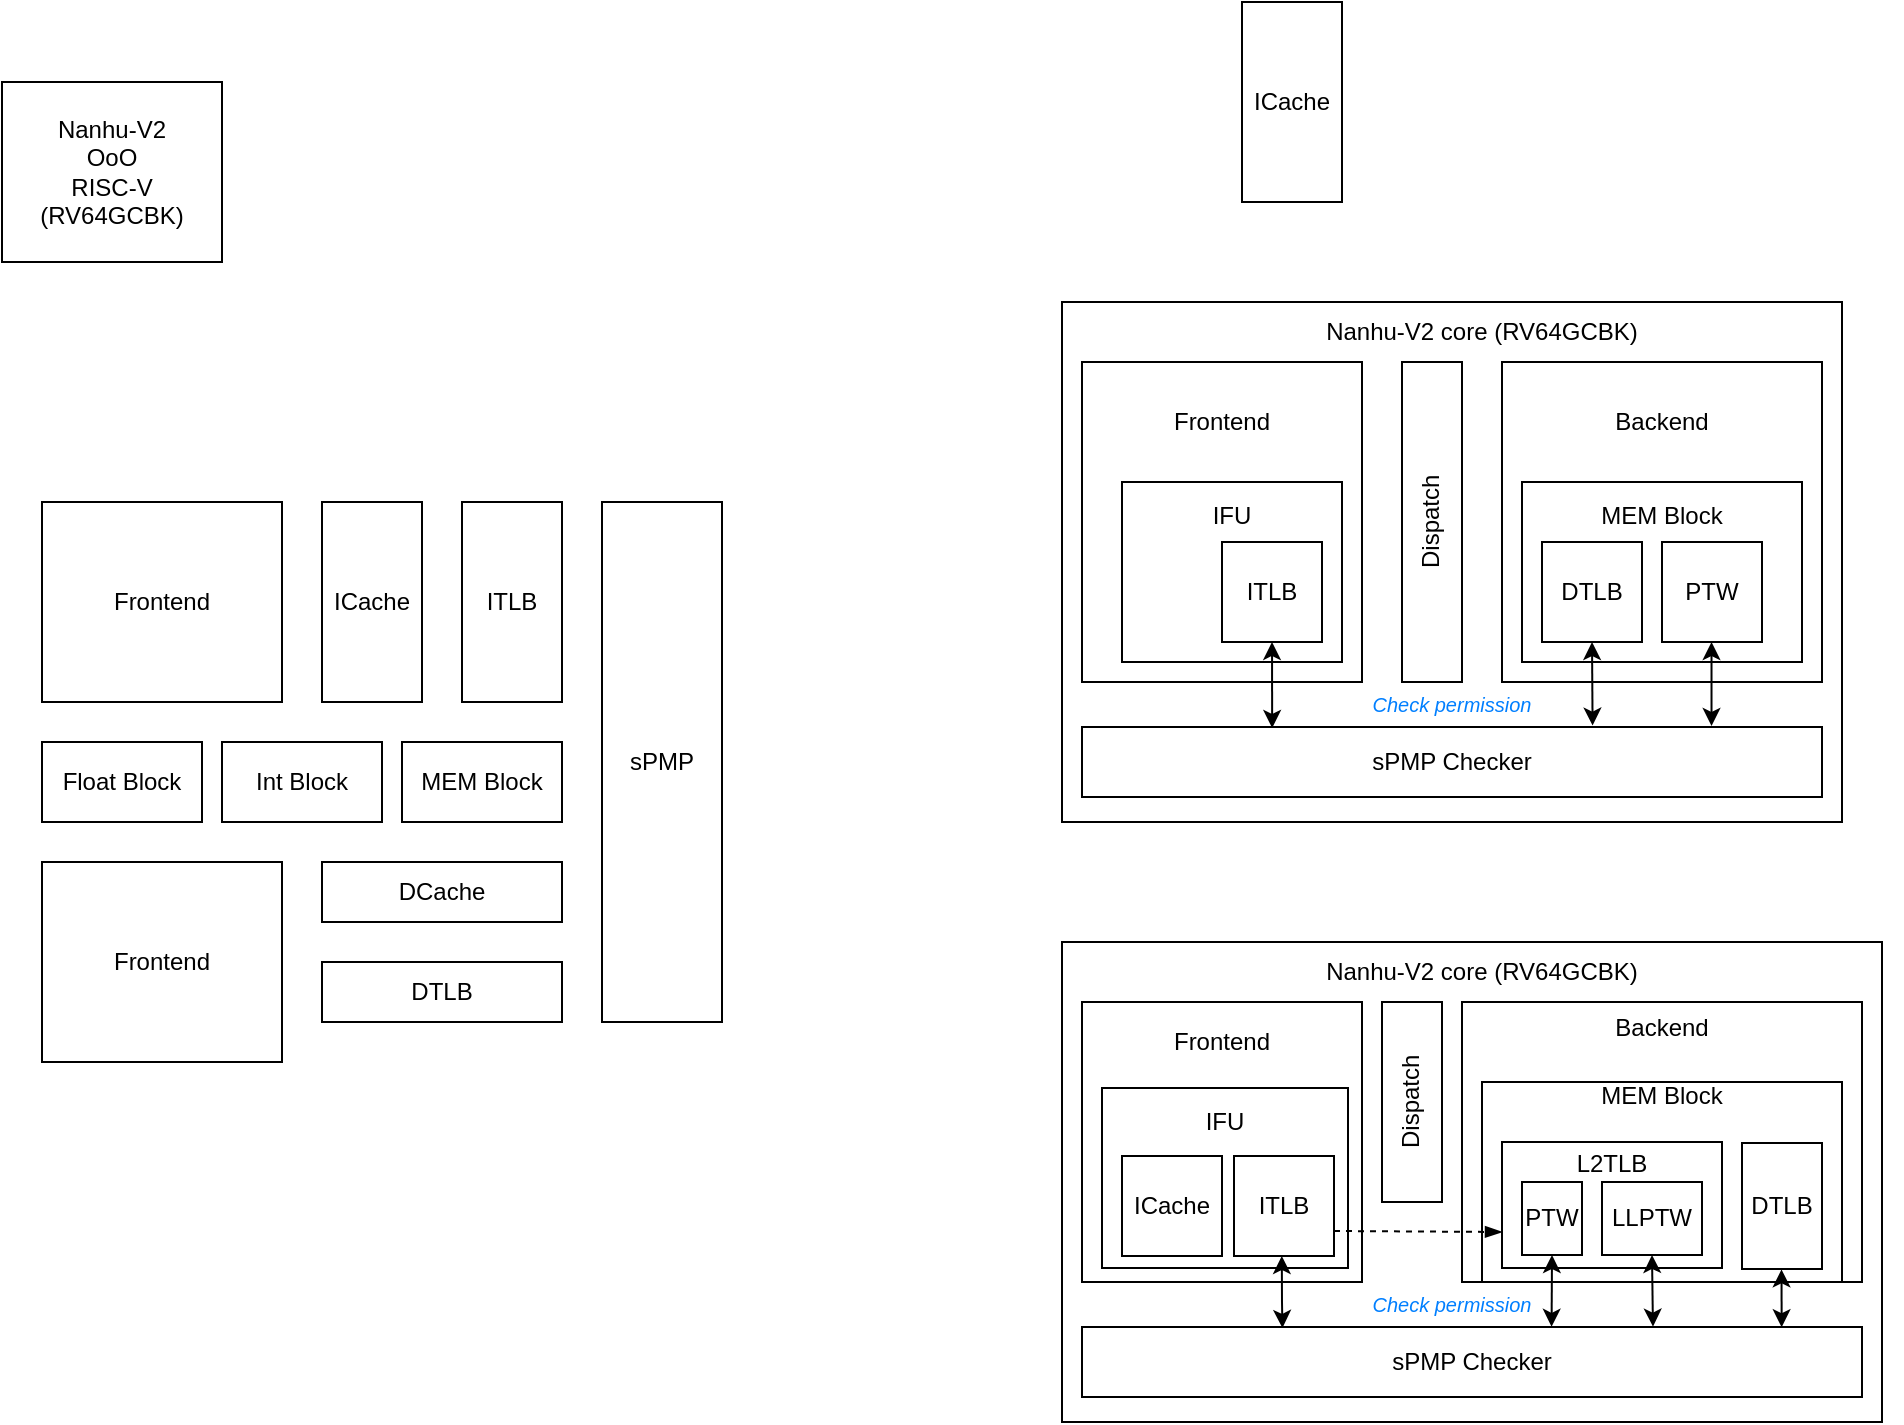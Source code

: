 <mxfile version="24.2.3" type="github">
  <diagram name="第 1 页" id="ynbWtSUoUX-ZjngtIT1S">
    <mxGraphModel dx="2314" dy="1098" grid="1" gridSize="10" guides="1" tooltips="1" connect="1" arrows="1" fold="1" page="1" pageScale="1" pageWidth="827" pageHeight="1169" math="0" shadow="0">
      <root>
        <mxCell id="0" />
        <mxCell id="1" parent="0" />
        <mxCell id="TBJRazzx7p23CoDuYq6t-28" value="" style="rounded=0;whiteSpace=wrap;html=1;" parent="1" vertex="1">
          <mxGeometry x="710" y="380" width="390" height="260" as="geometry" />
        </mxCell>
        <mxCell id="TBJRazzx7p23CoDuYq6t-25" value="Backend&lt;div&gt;&lt;br&gt;&lt;/div&gt;&lt;div&gt;&lt;br&gt;&lt;/div&gt;&lt;div&gt;&lt;br&gt;&lt;/div&gt;&lt;div&gt;&lt;br&gt;&lt;/div&gt;&lt;div&gt;&lt;br&gt;&lt;/div&gt;&lt;div&gt;&lt;br&gt;&lt;/div&gt;&lt;div&gt;&lt;br&gt;&lt;/div&gt;" style="rounded=0;whiteSpace=wrap;html=1;" parent="1" vertex="1">
          <mxGeometry x="930" y="410" width="160" height="160" as="geometry" />
        </mxCell>
        <mxCell id="TBJRazzx7p23CoDuYq6t-1" value="Nanhu-V2&lt;div&gt;OoO&lt;/div&gt;&lt;div&gt;RISC-V&lt;/div&gt;&lt;div&gt;(RV64GCBK)&lt;/div&gt;" style="rounded=0;whiteSpace=wrap;html=1;" parent="1" vertex="1">
          <mxGeometry x="180" y="270" width="110" height="90" as="geometry" />
        </mxCell>
        <mxCell id="TBJRazzx7p23CoDuYq6t-2" value="Frontend" style="rounded=0;whiteSpace=wrap;html=1;" parent="1" vertex="1">
          <mxGeometry x="200" y="480" width="120" height="100" as="geometry" />
        </mxCell>
        <mxCell id="TBJRazzx7p23CoDuYq6t-6" value="Float Block" style="rounded=0;whiteSpace=wrap;html=1;" parent="1" vertex="1">
          <mxGeometry x="200" y="600" width="80" height="40" as="geometry" />
        </mxCell>
        <mxCell id="TBJRazzx7p23CoDuYq6t-7" value="Int Block" style="rounded=0;whiteSpace=wrap;html=1;" parent="1" vertex="1">
          <mxGeometry x="290" y="600" width="80" height="40" as="geometry" />
        </mxCell>
        <mxCell id="TBJRazzx7p23CoDuYq6t-8" value="MEM Block" style="rounded=0;whiteSpace=wrap;html=1;" parent="1" vertex="1">
          <mxGeometry x="380" y="600" width="80" height="40" as="geometry" />
        </mxCell>
        <mxCell id="TBJRazzx7p23CoDuYq6t-9" value="sPMP" style="rounded=0;whiteSpace=wrap;html=1;" parent="1" vertex="1">
          <mxGeometry x="480" y="480" width="60" height="260" as="geometry" />
        </mxCell>
        <mxCell id="TBJRazzx7p23CoDuYq6t-10" value="ICache" style="rounded=0;whiteSpace=wrap;html=1;" parent="1" vertex="1">
          <mxGeometry x="340" y="480" width="50" height="100" as="geometry" />
        </mxCell>
        <mxCell id="TBJRazzx7p23CoDuYq6t-11" value="ITLB" style="rounded=0;whiteSpace=wrap;html=1;" parent="1" vertex="1">
          <mxGeometry x="410" y="480" width="50" height="100" as="geometry" />
        </mxCell>
        <mxCell id="TBJRazzx7p23CoDuYq6t-12" value="Frontend" style="rounded=0;whiteSpace=wrap;html=1;" parent="1" vertex="1">
          <mxGeometry x="200" y="660" width="120" height="100" as="geometry" />
        </mxCell>
        <mxCell id="TBJRazzx7p23CoDuYq6t-13" value="DCache" style="rounded=0;whiteSpace=wrap;html=1;" parent="1" vertex="1">
          <mxGeometry x="340" y="660" width="120" height="30" as="geometry" />
        </mxCell>
        <mxCell id="TBJRazzx7p23CoDuYq6t-14" value="DTLB" style="rounded=0;whiteSpace=wrap;html=1;" parent="1" vertex="1">
          <mxGeometry x="340" y="710" width="120" height="30" as="geometry" />
        </mxCell>
        <mxCell id="TBJRazzx7p23CoDuYq6t-15" value="Frontend&lt;div&gt;&lt;br&gt;&lt;/div&gt;&lt;div&gt;&lt;br&gt;&lt;/div&gt;&lt;div&gt;&lt;br&gt;&lt;/div&gt;&lt;div&gt;&lt;br&gt;&lt;/div&gt;&lt;div&gt;&lt;br&gt;&lt;/div&gt;&lt;div&gt;&lt;br&gt;&lt;/div&gt;&lt;div&gt;&lt;br&gt;&lt;/div&gt;" style="rounded=0;whiteSpace=wrap;html=1;" parent="1" vertex="1">
          <mxGeometry x="720" y="410" width="140" height="160" as="geometry" />
        </mxCell>
        <mxCell id="TBJRazzx7p23CoDuYq6t-16" value="Dispatch" style="rounded=0;whiteSpace=wrap;html=1;textDirection=vertical-rl;rotation=-180;" parent="1" vertex="1">
          <mxGeometry x="880" y="410" width="30" height="160" as="geometry" />
        </mxCell>
        <mxCell id="TBJRazzx7p23CoDuYq6t-18" value="MEM Block&lt;div&gt;&lt;br&gt;&lt;/div&gt;&lt;div&gt;&lt;br&gt;&lt;/div&gt;&lt;div&gt;&lt;br&gt;&lt;/div&gt;&lt;div&gt;&lt;br&gt;&lt;/div&gt;" style="rounded=0;whiteSpace=wrap;html=1;" parent="1" vertex="1">
          <mxGeometry x="940" y="470" width="140" height="90" as="geometry" />
        </mxCell>
        <mxCell id="TBJRazzx7p23CoDuYq6t-19" value="sPMP Checker" style="rounded=0;whiteSpace=wrap;html=1;" parent="1" vertex="1">
          <mxGeometry x="720" y="592.5" width="370" height="35" as="geometry" />
        </mxCell>
        <mxCell id="TBJRazzx7p23CoDuYq6t-20" value="ICache" style="rounded=0;whiteSpace=wrap;html=1;" parent="1" vertex="1">
          <mxGeometry x="800" y="230" width="50" height="100" as="geometry" />
        </mxCell>
        <mxCell id="TBJRazzx7p23CoDuYq6t-24" value="DTLB" style="rounded=0;whiteSpace=wrap;html=1;" parent="1" vertex="1">
          <mxGeometry x="950" y="500" width="50" height="50" as="geometry" />
        </mxCell>
        <mxCell id="TBJRazzx7p23CoDuYq6t-26" value="PTW" style="rounded=0;whiteSpace=wrap;html=1;" parent="1" vertex="1">
          <mxGeometry x="1010" y="500" width="50" height="50" as="geometry" />
        </mxCell>
        <mxCell id="FsG2ZIIOOENPIE4-35Po-1" value="&lt;div&gt;IFU&lt;/div&gt;&lt;div&gt;&lt;br&gt;&lt;/div&gt;&lt;div&gt;&lt;br&gt;&lt;/div&gt;&lt;div&gt;&lt;br&gt;&lt;/div&gt;&lt;div&gt;&lt;br&gt;&lt;/div&gt;" style="rounded=0;whiteSpace=wrap;html=1;" parent="1" vertex="1">
          <mxGeometry x="740" y="470" width="110" height="90" as="geometry" />
        </mxCell>
        <mxCell id="TBJRazzx7p23CoDuYq6t-29" value="Nanhu-V2 core (RV64GCBK)" style="text;html=1;align=center;verticalAlign=middle;whiteSpace=wrap;rounded=0;" parent="1" vertex="1">
          <mxGeometry x="710" y="380" width="420" height="30" as="geometry" />
        </mxCell>
        <mxCell id="TBJRazzx7p23CoDuYq6t-30" value="" style="endArrow=classic;startArrow=classic;html=1;rounded=0;entryX=0.5;entryY=1;entryDx=0;entryDy=0;exitX=0.257;exitY=0.014;exitDx=0;exitDy=0;exitPerimeter=0;" parent="1" source="TBJRazzx7p23CoDuYq6t-19" target="TBJRazzx7p23CoDuYq6t-21" edge="1">
          <mxGeometry width="50" height="50" relative="1" as="geometry">
            <mxPoint x="820" y="440" as="sourcePoint" />
            <mxPoint x="870" y="390" as="targetPoint" />
          </mxGeometry>
        </mxCell>
        <mxCell id="TBJRazzx7p23CoDuYq6t-31" value="" style="endArrow=classic;startArrow=classic;html=1;rounded=0;entryX=0.5;entryY=1;entryDx=0;entryDy=0;exitX=0.69;exitY=-0.02;exitDx=0;exitDy=0;exitPerimeter=0;" parent="1" source="TBJRazzx7p23CoDuYq6t-19" target="TBJRazzx7p23CoDuYq6t-24" edge="1">
          <mxGeometry width="50" height="50" relative="1" as="geometry">
            <mxPoint x="970" y="591" as="sourcePoint" />
            <mxPoint x="970" y="560" as="targetPoint" />
          </mxGeometry>
        </mxCell>
        <mxCell id="TBJRazzx7p23CoDuYq6t-32" value="" style="endArrow=classic;startArrow=classic;html=1;rounded=0;entryX=0.5;entryY=1;entryDx=0;entryDy=0;exitX=0.69;exitY=-0.02;exitDx=0;exitDy=0;exitPerimeter=0;" parent="1" edge="1">
          <mxGeometry width="50" height="50" relative="1" as="geometry">
            <mxPoint x="1034.76" y="592" as="sourcePoint" />
            <mxPoint x="1034.76" y="550" as="targetPoint" />
          </mxGeometry>
        </mxCell>
        <mxCell id="TBJRazzx7p23CoDuYq6t-33" value="&lt;i&gt;&lt;font color=&quot;#007fff&quot; style=&quot;font-size: 10px;&quot;&gt;Check permission&lt;/font&gt;&lt;/i&gt;" style="text;html=1;align=center;verticalAlign=middle;whiteSpace=wrap;rounded=0;" parent="1" vertex="1">
          <mxGeometry x="840" y="570" width="130" height="22.5" as="geometry" />
        </mxCell>
        <mxCell id="TBJRazzx7p23CoDuYq6t-21" value="ITLB" style="rounded=0;whiteSpace=wrap;html=1;" parent="1" vertex="1">
          <mxGeometry x="790" y="500" width="50" height="50" as="geometry" />
        </mxCell>
        <mxCell id="FsG2ZIIOOENPIE4-35Po-28" value="" style="rounded=0;whiteSpace=wrap;html=1;" parent="1" vertex="1">
          <mxGeometry x="710" y="700" width="410" height="240" as="geometry" />
        </mxCell>
        <mxCell id="FsG2ZIIOOENPIE4-35Po-29" value="Backend&lt;div&gt;&lt;br&gt;&lt;/div&gt;&lt;div&gt;&lt;br&gt;&lt;/div&gt;&lt;div&gt;&lt;br&gt;&lt;/div&gt;&lt;div&gt;&lt;br&gt;&lt;/div&gt;&lt;div&gt;&lt;br&gt;&lt;/div&gt;&lt;div&gt;&lt;br&gt;&lt;/div&gt;&lt;div&gt;&lt;br&gt;&lt;/div&gt;&lt;div&gt;&lt;br&gt;&lt;/div&gt;" style="rounded=0;whiteSpace=wrap;html=1;" parent="1" vertex="1">
          <mxGeometry x="910" y="730" width="200" height="140" as="geometry" />
        </mxCell>
        <mxCell id="FsG2ZIIOOENPIE4-35Po-30" value="Frontend&lt;div&gt;&lt;br&gt;&lt;/div&gt;&lt;div&gt;&lt;br&gt;&lt;/div&gt;&lt;div&gt;&lt;br&gt;&lt;/div&gt;&lt;div&gt;&lt;br&gt;&lt;/div&gt;&lt;div&gt;&lt;br&gt;&lt;/div&gt;&lt;div&gt;&lt;br&gt;&lt;/div&gt;&lt;div&gt;&lt;br&gt;&lt;/div&gt;" style="rounded=0;whiteSpace=wrap;html=1;" parent="1" vertex="1">
          <mxGeometry x="720" y="730" width="140" height="140" as="geometry" />
        </mxCell>
        <mxCell id="FsG2ZIIOOENPIE4-35Po-31" value="Dispatch" style="rounded=0;whiteSpace=wrap;html=1;textDirection=vertical-rl;rotation=-180;" parent="1" vertex="1">
          <mxGeometry x="870" y="730" width="30" height="100" as="geometry" />
        </mxCell>
        <mxCell id="FsG2ZIIOOENPIE4-35Po-32" value="MEM Block&lt;div&gt;&lt;br&gt;&lt;/div&gt;&lt;div&gt;&lt;br&gt;&lt;/div&gt;&lt;div&gt;&lt;br&gt;&lt;/div&gt;&lt;div&gt;&lt;br&gt;&lt;/div&gt;&lt;div&gt;&lt;br&gt;&lt;/div&gt;&lt;div&gt;&lt;br&gt;&lt;/div&gt;" style="rounded=0;whiteSpace=wrap;html=1;" parent="1" vertex="1">
          <mxGeometry x="920" y="770" width="180" height="100" as="geometry" />
        </mxCell>
        <mxCell id="FsG2ZIIOOENPIE4-35Po-33" value="sPMP Checker" style="rounded=0;whiteSpace=wrap;html=1;" parent="1" vertex="1">
          <mxGeometry x="720" y="892.5" width="390" height="35" as="geometry" />
        </mxCell>
        <mxCell id="FsG2ZIIOOENPIE4-35Po-34" value="DTLB" style="rounded=0;whiteSpace=wrap;html=1;" parent="1" vertex="1">
          <mxGeometry x="1050" y="800.5" width="40" height="63" as="geometry" />
        </mxCell>
        <mxCell id="FsG2ZIIOOENPIE4-35Po-35" value="L2TLB&lt;div&gt;&lt;br&gt;&lt;/div&gt;&lt;div&gt;&lt;br&gt;&lt;/div&gt;&lt;div&gt;&lt;br&gt;&lt;/div&gt;" style="rounded=0;whiteSpace=wrap;html=1;" parent="1" vertex="1">
          <mxGeometry x="930" y="800" width="110" height="63" as="geometry" />
        </mxCell>
        <mxCell id="FsG2ZIIOOENPIE4-35Po-36" value="&lt;div&gt;IFU&lt;/div&gt;&lt;div&gt;&lt;br&gt;&lt;/div&gt;&lt;div&gt;&lt;br&gt;&lt;/div&gt;&lt;div&gt;&lt;br&gt;&lt;/div&gt;&lt;div&gt;&lt;br&gt;&lt;/div&gt;" style="rounded=0;whiteSpace=wrap;html=1;" parent="1" vertex="1">
          <mxGeometry x="730" y="773" width="123" height="90" as="geometry" />
        </mxCell>
        <mxCell id="FsG2ZIIOOENPIE4-35Po-37" value="Nanhu-V2 core (RV64GCBK)" style="text;html=1;align=center;verticalAlign=middle;whiteSpace=wrap;rounded=0;" parent="1" vertex="1">
          <mxGeometry x="710" y="700" width="420" height="30" as="geometry" />
        </mxCell>
        <mxCell id="FsG2ZIIOOENPIE4-35Po-38" value="" style="endArrow=classic;startArrow=classic;html=1;rounded=0;exitX=0.257;exitY=0.014;exitDx=0;exitDy=0;exitPerimeter=0;entryX=0.478;entryY=1;entryDx=0;entryDy=0;entryPerimeter=0;" parent="1" source="FsG2ZIIOOENPIE4-35Po-33" target="FsG2ZIIOOENPIE4-35Po-42" edge="1">
          <mxGeometry width="50" height="50" relative="1" as="geometry">
            <mxPoint x="820" y="740" as="sourcePoint" />
            <mxPoint x="820" y="860" as="targetPoint" />
            <Array as="points">
              <mxPoint x="820" y="880" />
            </Array>
          </mxGeometry>
        </mxCell>
        <mxCell id="FsG2ZIIOOENPIE4-35Po-39" value="" style="endArrow=classic;startArrow=classic;html=1;rounded=0;exitX=0.883;exitY=0.995;exitDx=0;exitDy=0;exitPerimeter=0;entryX=0.5;entryY=1;entryDx=0;entryDy=0;" parent="1" source="FsG2ZIIOOENPIE4-35Po-41" target="FsG2ZIIOOENPIE4-35Po-44" edge="1">
          <mxGeometry width="50" height="50" relative="1" as="geometry">
            <mxPoint x="970" y="891" as="sourcePoint" />
            <mxPoint x="955" y="850" as="targetPoint" />
          </mxGeometry>
        </mxCell>
        <mxCell id="FsG2ZIIOOENPIE4-35Po-40" value="" style="endArrow=classic;startArrow=classic;html=1;rounded=0;entryX=0.5;entryY=1;entryDx=0;entryDy=0;exitX=0.732;exitY=-0.005;exitDx=0;exitDy=0;exitPerimeter=0;" parent="1" source="FsG2ZIIOOENPIE4-35Po-33" target="FsG2ZIIOOENPIE4-35Po-45" edge="1">
          <mxGeometry width="50" height="50" relative="1" as="geometry">
            <mxPoint x="1034.76" y="892" as="sourcePoint" />
            <mxPoint x="1034.76" y="850" as="targetPoint" />
          </mxGeometry>
        </mxCell>
        <mxCell id="FsG2ZIIOOENPIE4-35Po-41" value="&lt;i&gt;&lt;font color=&quot;#007fff&quot; style=&quot;font-size: 10px;&quot;&gt;Check permission&lt;/font&gt;&lt;/i&gt;" style="text;html=1;align=center;verticalAlign=middle;whiteSpace=wrap;rounded=0;" parent="1" vertex="1">
          <mxGeometry x="840" y="870" width="130" height="22.5" as="geometry" />
        </mxCell>
        <mxCell id="FsG2ZIIOOENPIE4-35Po-42" value="ITLB" style="rounded=0;whiteSpace=wrap;html=1;" parent="1" vertex="1">
          <mxGeometry x="796" y="807" width="50" height="50" as="geometry" />
        </mxCell>
        <mxCell id="FsG2ZIIOOENPIE4-35Po-43" value="ICache" style="rounded=0;whiteSpace=wrap;html=1;" parent="1" vertex="1">
          <mxGeometry x="740" y="807" width="50" height="50" as="geometry" />
        </mxCell>
        <mxCell id="FsG2ZIIOOENPIE4-35Po-44" value="PTW" style="rounded=0;whiteSpace=wrap;html=1;" parent="1" vertex="1">
          <mxGeometry x="940" y="820" width="30" height="36.5" as="geometry" />
        </mxCell>
        <mxCell id="FsG2ZIIOOENPIE4-35Po-45" value="LLPTW" style="rounded=0;whiteSpace=wrap;html=1;" parent="1" vertex="1">
          <mxGeometry x="980" y="820" width="50" height="36.5" as="geometry" />
        </mxCell>
        <mxCell id="FsG2ZIIOOENPIE4-35Po-46" value="" style="endArrow=blockThin;html=1;rounded=0;exitX=1;exitY=0.75;exitDx=0;exitDy=0;strokeWidth=1;dashed=1;endFill=1;" parent="1" source="FsG2ZIIOOENPIE4-35Po-42" edge="1">
          <mxGeometry width="50" height="50" relative="1" as="geometry">
            <mxPoint x="870" y="800" as="sourcePoint" />
            <mxPoint x="930" y="845" as="targetPoint" />
          </mxGeometry>
        </mxCell>
        <mxCell id="FsG2ZIIOOENPIE4-35Po-47" value="" style="endArrow=classic;startArrow=classic;html=1;rounded=0;entryX=0.5;entryY=1;entryDx=0;entryDy=0;exitX=0.897;exitY=0.003;exitDx=0;exitDy=0;exitPerimeter=0;" parent="1" source="FsG2ZIIOOENPIE4-35Po-33" edge="1">
          <mxGeometry width="50" height="50" relative="1" as="geometry">
            <mxPoint x="1069.76" y="899.68" as="sourcePoint" />
            <mxPoint x="1069.76" y="863.68" as="targetPoint" />
          </mxGeometry>
        </mxCell>
      </root>
    </mxGraphModel>
  </diagram>
</mxfile>

